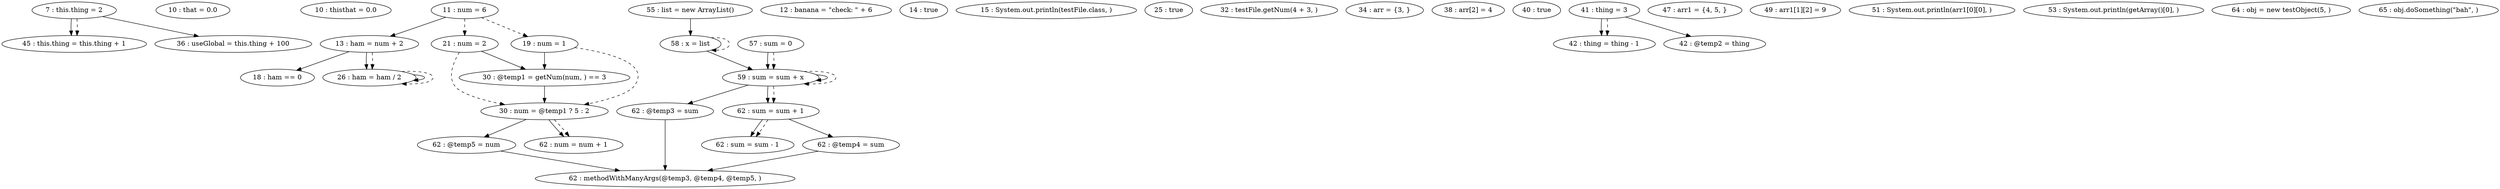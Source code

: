 digraph G {
"7 : this.thing = 2"
"7 : this.thing = 2" -> "45 : this.thing = this.thing + 1"
"7 : this.thing = 2" -> "36 : useGlobal = this.thing + 100"
"7 : this.thing = 2" -> "45 : this.thing = this.thing + 1" [style=dashed]
"10 : that = 0.0"
"10 : thisthat = 0.0"
"11 : num = 6"
"11 : num = 6" -> "13 : ham = num + 2"
"11 : num = 6" -> "21 : num = 2" [style=dashed]
"11 : num = 6" -> "19 : num = 1" [style=dashed]
"12 : banana = \"check: \" + 6"
"13 : ham = num + 2"
"13 : ham = num + 2" -> "18 : ham == 0"
"13 : ham = num + 2" -> "26 : ham = ham / 2"
"13 : ham = num + 2" -> "26 : ham = ham / 2" [style=dashed]
"14 : true"
"15 : System.out.println(testFile.class, )"
"18 : ham == 0"
"19 : num = 1"
"19 : num = 1" -> "30 : @temp1 = getNum(num, ) == 3"
"19 : num = 1" -> "30 : num = @temp1 ? 5 : 2" [style=dashed]
"21 : num = 2"
"21 : num = 2" -> "30 : @temp1 = getNum(num, ) == 3"
"21 : num = 2" -> "30 : num = @temp1 ? 5 : 2" [style=dashed]
"26 : ham = ham / 2"
"26 : ham = ham / 2" -> "26 : ham = ham / 2"
"26 : ham = ham / 2" -> "26 : ham = ham / 2" [style=dashed]
"25 : true"
"30 : @temp1 = getNum(num, ) == 3"
"30 : @temp1 = getNum(num, ) == 3" -> "30 : num = @temp1 ? 5 : 2"
"30 : num = @temp1 ? 5 : 2"
"30 : num = @temp1 ? 5 : 2" -> "62 : @temp5 = num"
"30 : num = @temp1 ? 5 : 2" -> "62 : num = num + 1"
"30 : num = @temp1 ? 5 : 2" -> "62 : num = num + 1" [style=dashed]
"32 : testFile.getNum(4 + 3, )"
"34 : arr = {3, }"
"36 : useGlobal = this.thing + 100"
"38 : arr[2] = 4"
"40 : true"
"41 : thing = 3"
"41 : thing = 3" -> "42 : thing = thing - 1"
"41 : thing = 3" -> "42 : @temp2 = thing"
"41 : thing = 3" -> "42 : thing = thing - 1" [style=dashed]
"42 : @temp2 = thing"
"42 : thing = thing - 1"
"45 : this.thing = this.thing + 1"
"47 : arr1 = {4, 5, }"
"49 : arr1[1][2] = 9"
"51 : System.out.println(arr1[0][0], )"
"53 : System.out.println(getArray()[0], )"
"55 : list = new ArrayList()"
"55 : list = new ArrayList()" -> "58 : x = list"
"57 : sum = 0"
"57 : sum = 0" -> "59 : sum = sum + x"
"57 : sum = 0" -> "59 : sum = sum + x" [style=dashed]
"58 : x = list"
"58 : x = list" -> "59 : sum = sum + x"
"58 : x = list" -> "58 : x = list" [style=dashed]
"59 : sum = sum + x"
"59 : sum = sum + x" -> "59 : sum = sum + x"
"59 : sum = sum + x" -> "62 : @temp3 = sum"
"59 : sum = sum + x" -> "62 : sum = sum + 1"
"59 : sum = sum + x" -> "59 : sum = sum + x" [style=dashed]
"59 : sum = sum + x" -> "62 : sum = sum + 1" [style=dashed]
"62 : @temp3 = sum"
"62 : @temp3 = sum" -> "62 : methodWithManyArgs(@temp3, @temp4, @temp5, )"
"62 : sum = sum + 1"
"62 : sum = sum + 1" -> "62 : sum = sum - 1"
"62 : sum = sum + 1" -> "62 : @temp4 = sum"
"62 : sum = sum + 1" -> "62 : sum = sum - 1" [style=dashed]
"62 : @temp4 = sum"
"62 : @temp4 = sum" -> "62 : methodWithManyArgs(@temp3, @temp4, @temp5, )"
"62 : sum = sum - 1"
"62 : @temp5 = num"
"62 : @temp5 = num" -> "62 : methodWithManyArgs(@temp3, @temp4, @temp5, )"
"62 : num = num + 1"
"62 : methodWithManyArgs(@temp3, @temp4, @temp5, )"
"64 : obj = new testObject(5, )"
"65 : obj.doSomething(\"bah\", )"
}